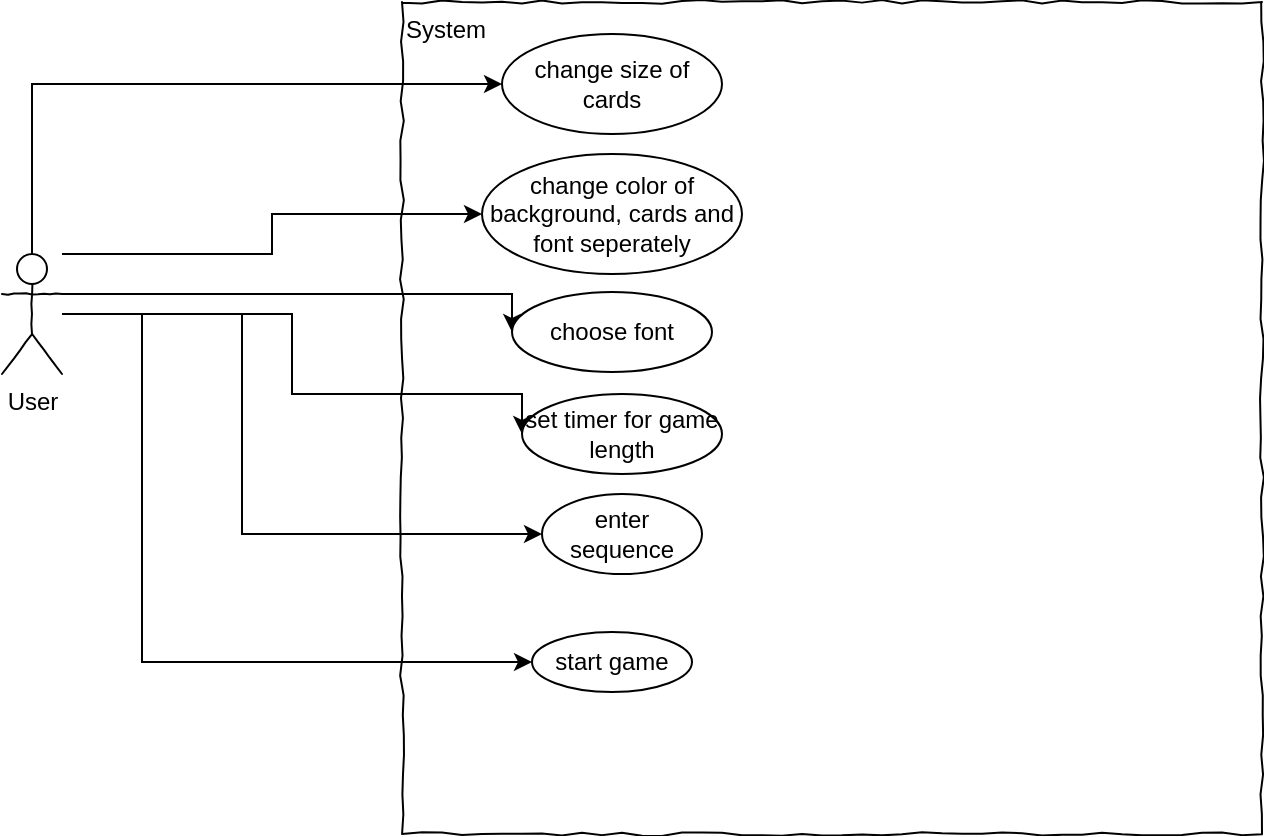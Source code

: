 <mxfile version="14.1.8" type="device"><diagram id="zpff1Q-oUod1Rzu73-7c" name="Seite-1"><mxGraphModel dx="1022" dy="463" grid="1" gridSize="10" guides="1" tooltips="1" connect="1" arrows="1" fold="1" page="1" pageScale="1" pageWidth="1169" pageHeight="827" math="0" shadow="0"><root><mxCell id="0"/><mxCell id="1" parent="0"/><mxCell id="5yDkBNNVrlUZOFHKWG1U-1" value="&lt;div style=&quot;text-align: left&quot;&gt;&lt;span&gt;System&lt;/span&gt;&lt;/div&gt;" style="rounded=0;whiteSpace=wrap;html=1;shadow=0;glass=0;comic=1;strokeColor=#000000;labelPosition=center;verticalLabelPosition=middle;align=left;verticalAlign=top;absoluteArcSize=1;arcSize=50;" parent="1" vertex="1"><mxGeometry x="340" y="84" width="430" height="416" as="geometry"/></mxCell><mxCell id="5yDkBNNVrlUZOFHKWG1U-9" style="edgeStyle=orthogonalEdgeStyle;rounded=0;orthogonalLoop=1;jettySize=auto;html=1;" parent="1" source="5yDkBNNVrlUZOFHKWG1U-2" target="5yDkBNNVrlUZOFHKWG1U-3" edge="1"><mxGeometry relative="1" as="geometry"><Array as="points"><mxPoint x="155" y="125"/></Array></mxGeometry></mxCell><mxCell id="5yDkBNNVrlUZOFHKWG1U-10" style="edgeStyle=orthogonalEdgeStyle;rounded=0;orthogonalLoop=1;jettySize=auto;html=1;entryX=0;entryY=0.5;entryDx=0;entryDy=0;" parent="1" source="5yDkBNNVrlUZOFHKWG1U-2" target="5yDkBNNVrlUZOFHKWG1U-4" edge="1"><mxGeometry relative="1" as="geometry"><Array as="points"><mxPoint x="275" y="210"/><mxPoint x="275" y="190"/></Array></mxGeometry></mxCell><mxCell id="5yDkBNNVrlUZOFHKWG1U-11" style="edgeStyle=orthogonalEdgeStyle;rounded=0;orthogonalLoop=1;jettySize=auto;html=1;entryX=0;entryY=0.5;entryDx=0;entryDy=0;" parent="1" source="5yDkBNNVrlUZOFHKWG1U-2" target="5yDkBNNVrlUZOFHKWG1U-5" edge="1"><mxGeometry relative="1" as="geometry"><Array as="points"><mxPoint x="395" y="230"/></Array></mxGeometry></mxCell><mxCell id="5yDkBNNVrlUZOFHKWG1U-12" style="edgeStyle=orthogonalEdgeStyle;rounded=0;orthogonalLoop=1;jettySize=auto;html=1;entryX=0;entryY=0.5;entryDx=0;entryDy=0;" parent="1" source="5yDkBNNVrlUZOFHKWG1U-2" target="5yDkBNNVrlUZOFHKWG1U-6" edge="1"><mxGeometry relative="1" as="geometry"><Array as="points"><mxPoint x="285" y="240"/><mxPoint x="285" y="280"/><mxPoint x="400" y="280"/></Array></mxGeometry></mxCell><mxCell id="5yDkBNNVrlUZOFHKWG1U-14" style="edgeStyle=orthogonalEdgeStyle;rounded=0;orthogonalLoop=1;jettySize=auto;html=1;entryX=0;entryY=0.5;entryDx=0;entryDy=0;" parent="1" source="5yDkBNNVrlUZOFHKWG1U-2" target="5yDkBNNVrlUZOFHKWG1U-7" edge="1"><mxGeometry relative="1" as="geometry"><Array as="points"><mxPoint x="260" y="240"/><mxPoint x="260" y="350"/></Array></mxGeometry></mxCell><mxCell id="5yDkBNNVrlUZOFHKWG1U-15" style="edgeStyle=orthogonalEdgeStyle;rounded=0;orthogonalLoop=1;jettySize=auto;html=1;entryX=0;entryY=0.5;entryDx=0;entryDy=0;" parent="1" source="5yDkBNNVrlUZOFHKWG1U-2" target="5yDkBNNVrlUZOFHKWG1U-8" edge="1"><mxGeometry relative="1" as="geometry"><Array as="points"><mxPoint x="210" y="240"/><mxPoint x="210" y="414"/></Array></mxGeometry></mxCell><mxCell id="5yDkBNNVrlUZOFHKWG1U-2" value="User" style="shape=umlActor;verticalLabelPosition=bottom;labelBackgroundColor=#ffffff;verticalAlign=top;html=1;rounded=1;shadow=0;comic=1;strokeWidth=1;comic=1" parent="1" vertex="1"><mxGeometry x="140" y="210" width="30" height="60" as="geometry"/></mxCell><mxCell id="5yDkBNNVrlUZOFHKWG1U-3" value="change size of cards" style="ellipse;whiteSpace=wrap;html=1;rounded=1;shadow=0;strokeWidth=1;comic=1;" parent="1" vertex="1"><mxGeometry x="390" y="100" width="110" height="50" as="geometry"/></mxCell><mxCell id="5yDkBNNVrlUZOFHKWG1U-4" value="change color of background, cards and font seperately" style="ellipse;whiteSpace=wrap;html=1;rounded=1;shadow=0;strokeWidth=1;comic=1;" parent="1" vertex="1"><mxGeometry x="380" y="160" width="130" height="60" as="geometry"/></mxCell><mxCell id="5yDkBNNVrlUZOFHKWG1U-5" value="choose font" style="ellipse;whiteSpace=wrap;html=1;rounded=1;shadow=0;strokeWidth=1;comic=1;" parent="1" vertex="1"><mxGeometry x="395" y="229" width="100" height="40" as="geometry"/></mxCell><mxCell id="5yDkBNNVrlUZOFHKWG1U-6" value="set timer for game length" style="ellipse;whiteSpace=wrap;html=1;rounded=1;shadow=0;strokeWidth=1;comic=1;" parent="1" vertex="1"><mxGeometry x="400" y="280" width="100" height="40" as="geometry"/></mxCell><mxCell id="5yDkBNNVrlUZOFHKWG1U-7" value="enter sequence" style="ellipse;whiteSpace=wrap;html=1;rounded=1;shadow=0;strokeWidth=1;comic=1;" parent="1" vertex="1"><mxGeometry x="410" y="330" width="80" height="40" as="geometry"/></mxCell><mxCell id="5yDkBNNVrlUZOFHKWG1U-8" value="start game" style="ellipse;whiteSpace=wrap;html=1;rounded=1;shadow=0;strokeWidth=1;comic=1;" parent="1" vertex="1"><mxGeometry x="405" y="399" width="80" height="30" as="geometry"/></mxCell></root></mxGraphModel></diagram></mxfile>